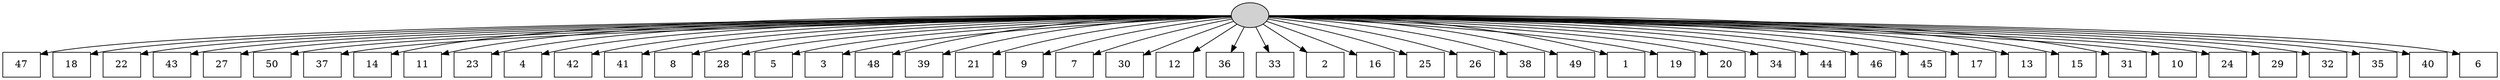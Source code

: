 digraph G {
0[style=filled, fillcolor=grey82, label=""];
1[shape=box,style=filled, fillcolor=white,label="47\n"];
2[shape=box,style=filled, fillcolor=white,label="18\n"];
3[shape=box,style=filled, fillcolor=white,label="22\n"];
4[shape=box,style=filled, fillcolor=white,label="43\n"];
5[shape=box,style=filled, fillcolor=white,label="27\n"];
6[shape=box,style=filled, fillcolor=white,label="50\n"];
7[shape=box,style=filled, fillcolor=white,label="37\n"];
8[shape=box,style=filled, fillcolor=white,label="14\n"];
9[shape=box,style=filled, fillcolor=white,label="11\n"];
10[shape=box,style=filled, fillcolor=white,label="23\n"];
11[shape=box,style=filled, fillcolor=white,label="4\n"];
12[shape=box,style=filled, fillcolor=white,label="42\n"];
13[shape=box,style=filled, fillcolor=white,label="41\n"];
14[shape=box,style=filled, fillcolor=white,label="8\n"];
15[shape=box,style=filled, fillcolor=white,label="28\n"];
16[shape=box,style=filled, fillcolor=white,label="5\n"];
17[shape=box,style=filled, fillcolor=white,label="3\n"];
18[shape=box,style=filled, fillcolor=white,label="48\n"];
19[shape=box,style=filled, fillcolor=white,label="39\n"];
20[shape=box,style=filled, fillcolor=white,label="21\n"];
21[shape=box,style=filled, fillcolor=white,label="9\n"];
22[shape=box,style=filled, fillcolor=white,label="7\n"];
23[shape=box,style=filled, fillcolor=white,label="30\n"];
24[shape=box,style=filled, fillcolor=white,label="12\n"];
25[shape=box,style=filled, fillcolor=white,label="36\n"];
26[shape=box,style=filled, fillcolor=white,label="33\n"];
27[shape=box,style=filled, fillcolor=white,label="2\n"];
28[shape=box,style=filled, fillcolor=white,label="16\n"];
29[shape=box,style=filled, fillcolor=white,label="25\n"];
30[shape=box,style=filled, fillcolor=white,label="26\n"];
31[shape=box,style=filled, fillcolor=white,label="38\n"];
32[shape=box,style=filled, fillcolor=white,label="49\n"];
33[shape=box,style=filled, fillcolor=white,label="1\n"];
34[shape=box,style=filled, fillcolor=white,label="19\n"];
35[shape=box,style=filled, fillcolor=white,label="20\n"];
36[shape=box,style=filled, fillcolor=white,label="34\n"];
37[shape=box,style=filled, fillcolor=white,label="44\n"];
38[shape=box,style=filled, fillcolor=white,label="46\n"];
39[shape=box,style=filled, fillcolor=white,label="45\n"];
40[shape=box,style=filled, fillcolor=white,label="17\n"];
41[shape=box,style=filled, fillcolor=white,label="13\n"];
42[shape=box,style=filled, fillcolor=white,label="15\n"];
43[shape=box,style=filled, fillcolor=white,label="31\n"];
44[shape=box,style=filled, fillcolor=white,label="10\n"];
45[shape=box,style=filled, fillcolor=white,label="24\n"];
46[shape=box,style=filled, fillcolor=white,label="29\n"];
47[shape=box,style=filled, fillcolor=white,label="32\n"];
48[shape=box,style=filled, fillcolor=white,label="35\n"];
49[shape=box,style=filled, fillcolor=white,label="40\n"];
50[shape=box,style=filled, fillcolor=white,label="6\n"];
0->1 ;
0->2 ;
0->3 ;
0->4 ;
0->5 ;
0->6 ;
0->7 ;
0->8 ;
0->9 ;
0->10 ;
0->11 ;
0->12 ;
0->13 ;
0->14 ;
0->15 ;
0->16 ;
0->17 ;
0->18 ;
0->19 ;
0->20 ;
0->21 ;
0->22 ;
0->23 ;
0->24 ;
0->25 ;
0->26 ;
0->27 ;
0->28 ;
0->29 ;
0->30 ;
0->31 ;
0->32 ;
0->33 ;
0->34 ;
0->35 ;
0->36 ;
0->37 ;
0->38 ;
0->39 ;
0->40 ;
0->41 ;
0->42 ;
0->43 ;
0->44 ;
0->45 ;
0->46 ;
0->47 ;
0->48 ;
0->49 ;
0->50 ;
}
